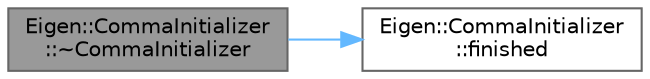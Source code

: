 digraph "Eigen::CommaInitializer::~CommaInitializer"
{
 // LATEX_PDF_SIZE
  bgcolor="transparent";
  edge [fontname=Helvetica,fontsize=10,labelfontname=Helvetica,labelfontsize=10];
  node [fontname=Helvetica,fontsize=10,shape=box,height=0.2,width=0.4];
  rankdir="LR";
  Node1 [id="Node000001",label="Eigen::CommaInitializer\l::~CommaInitializer",height=0.2,width=0.4,color="gray40", fillcolor="grey60", style="filled", fontcolor="black",tooltip=" "];
  Node1 -> Node2 [id="edge1_Node000001_Node000002",color="steelblue1",style="solid",tooltip=" "];
  Node2 [id="Node000002",label="Eigen::CommaInitializer\l::finished",height=0.2,width=0.4,color="grey40", fillcolor="white", style="filled",URL="$struct_eigen_1_1_comma_initializer.html#a87dd22a8aa63222a264d263a254255b1",tooltip=" "];
}
